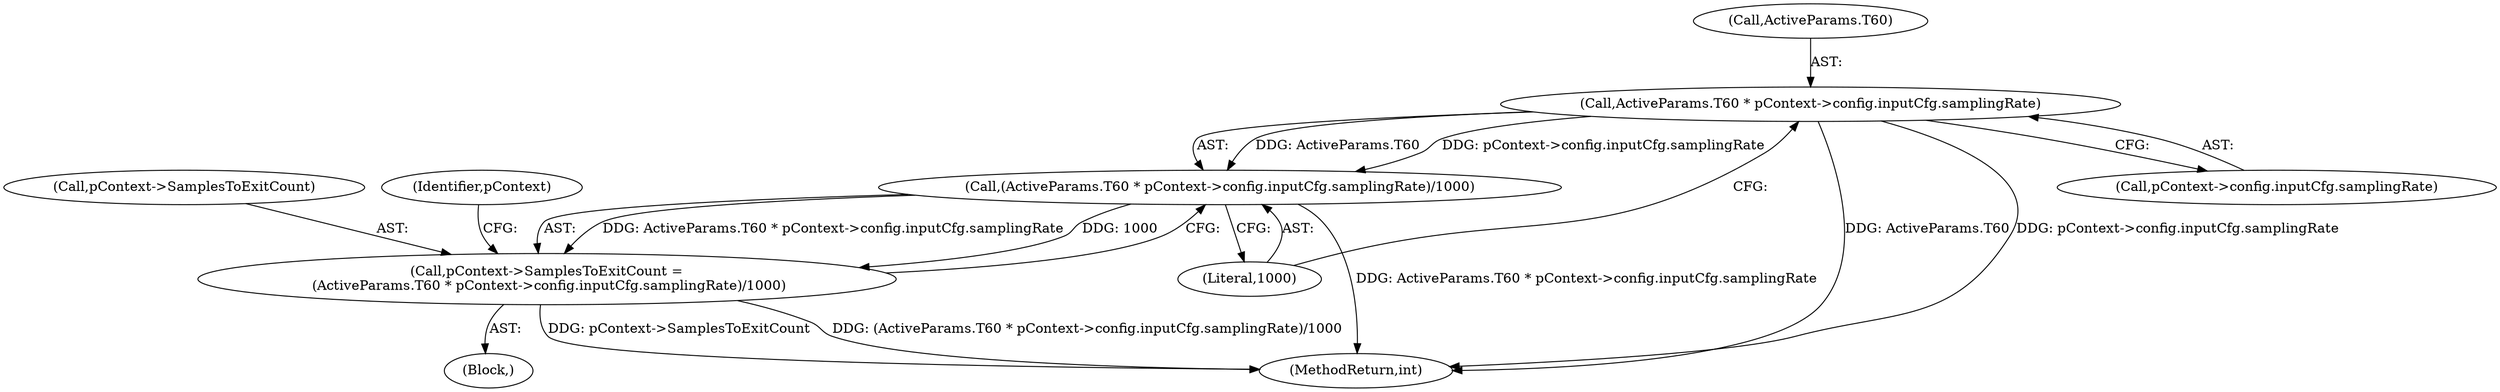 digraph "0_Android_aeea52da00d210587fb3ed895de3d5f2e0264c88_6@pointer" {
"1000454" [label="(Call,ActiveParams.T60 * pContext->config.inputCfg.samplingRate)"];
"1000453" [label="(Call,(ActiveParams.T60 * pContext->config.inputCfg.samplingRate)/1000)"];
"1000449" [label="(Call,pContext->SamplesToExitCount =\n (ActiveParams.T60 * pContext->config.inputCfg.samplingRate)/1000)"];
"1000450" [label="(Call,pContext->SamplesToExitCount)"];
"1000465" [label="(Literal,1000)"];
"1000458" [label="(Call,pContext->config.inputCfg.samplingRate)"];
"1000468" [label="(Identifier,pContext)"];
"1000455" [label="(Call,ActiveParams.T60)"];
"1000138" [label="(Block,)"];
"1000453" [label="(Call,(ActiveParams.T60 * pContext->config.inputCfg.samplingRate)/1000)"];
"1000449" [label="(Call,pContext->SamplesToExitCount =\n (ActiveParams.T60 * pContext->config.inputCfg.samplingRate)/1000)"];
"1000454" [label="(Call,ActiveParams.T60 * pContext->config.inputCfg.samplingRate)"];
"1000641" [label="(MethodReturn,int)"];
"1000454" -> "1000453"  [label="AST: "];
"1000454" -> "1000458"  [label="CFG: "];
"1000455" -> "1000454"  [label="AST: "];
"1000458" -> "1000454"  [label="AST: "];
"1000465" -> "1000454"  [label="CFG: "];
"1000454" -> "1000641"  [label="DDG: ActiveParams.T60"];
"1000454" -> "1000641"  [label="DDG: pContext->config.inputCfg.samplingRate"];
"1000454" -> "1000453"  [label="DDG: ActiveParams.T60"];
"1000454" -> "1000453"  [label="DDG: pContext->config.inputCfg.samplingRate"];
"1000453" -> "1000449"  [label="AST: "];
"1000453" -> "1000465"  [label="CFG: "];
"1000465" -> "1000453"  [label="AST: "];
"1000449" -> "1000453"  [label="CFG: "];
"1000453" -> "1000641"  [label="DDG: ActiveParams.T60 * pContext->config.inputCfg.samplingRate"];
"1000453" -> "1000449"  [label="DDG: ActiveParams.T60 * pContext->config.inputCfg.samplingRate"];
"1000453" -> "1000449"  [label="DDG: 1000"];
"1000449" -> "1000138"  [label="AST: "];
"1000450" -> "1000449"  [label="AST: "];
"1000468" -> "1000449"  [label="CFG: "];
"1000449" -> "1000641"  [label="DDG: pContext->SamplesToExitCount"];
"1000449" -> "1000641"  [label="DDG: (ActiveParams.T60 * pContext->config.inputCfg.samplingRate)/1000"];
}
